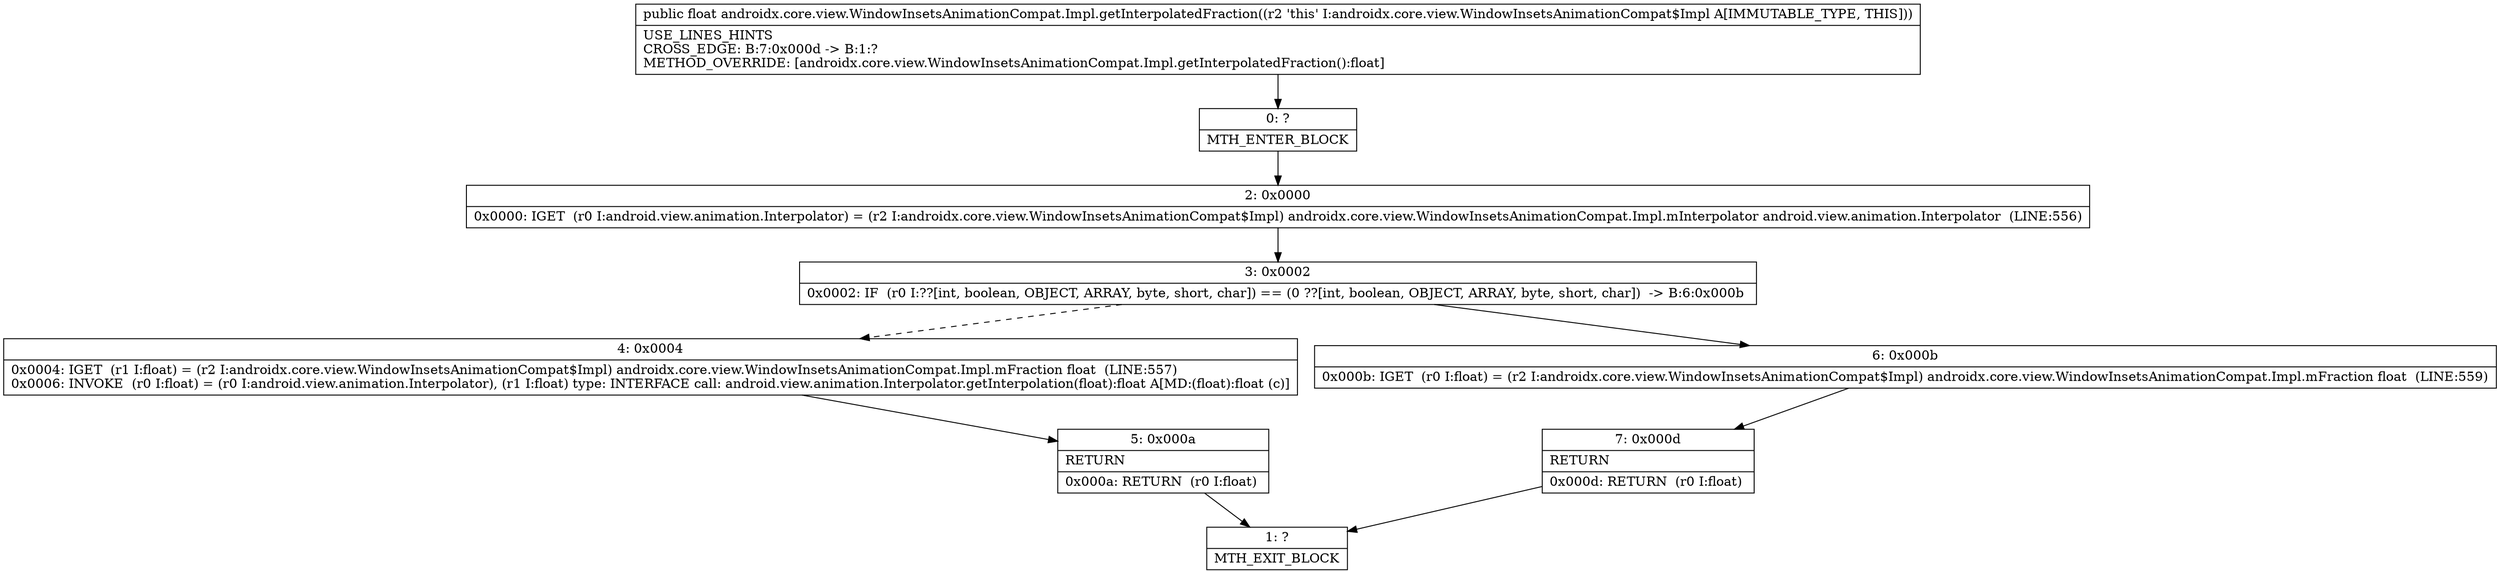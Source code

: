 digraph "CFG forandroidx.core.view.WindowInsetsAnimationCompat.Impl.getInterpolatedFraction()F" {
Node_0 [shape=record,label="{0\:\ ?|MTH_ENTER_BLOCK\l}"];
Node_2 [shape=record,label="{2\:\ 0x0000|0x0000: IGET  (r0 I:android.view.animation.Interpolator) = (r2 I:androidx.core.view.WindowInsetsAnimationCompat$Impl) androidx.core.view.WindowInsetsAnimationCompat.Impl.mInterpolator android.view.animation.Interpolator  (LINE:556)\l}"];
Node_3 [shape=record,label="{3\:\ 0x0002|0x0002: IF  (r0 I:??[int, boolean, OBJECT, ARRAY, byte, short, char]) == (0 ??[int, boolean, OBJECT, ARRAY, byte, short, char])  \-\> B:6:0x000b \l}"];
Node_4 [shape=record,label="{4\:\ 0x0004|0x0004: IGET  (r1 I:float) = (r2 I:androidx.core.view.WindowInsetsAnimationCompat$Impl) androidx.core.view.WindowInsetsAnimationCompat.Impl.mFraction float  (LINE:557)\l0x0006: INVOKE  (r0 I:float) = (r0 I:android.view.animation.Interpolator), (r1 I:float) type: INTERFACE call: android.view.animation.Interpolator.getInterpolation(float):float A[MD:(float):float (c)]\l}"];
Node_5 [shape=record,label="{5\:\ 0x000a|RETURN\l|0x000a: RETURN  (r0 I:float) \l}"];
Node_1 [shape=record,label="{1\:\ ?|MTH_EXIT_BLOCK\l}"];
Node_6 [shape=record,label="{6\:\ 0x000b|0x000b: IGET  (r0 I:float) = (r2 I:androidx.core.view.WindowInsetsAnimationCompat$Impl) androidx.core.view.WindowInsetsAnimationCompat.Impl.mFraction float  (LINE:559)\l}"];
Node_7 [shape=record,label="{7\:\ 0x000d|RETURN\l|0x000d: RETURN  (r0 I:float) \l}"];
MethodNode[shape=record,label="{public float androidx.core.view.WindowInsetsAnimationCompat.Impl.getInterpolatedFraction((r2 'this' I:androidx.core.view.WindowInsetsAnimationCompat$Impl A[IMMUTABLE_TYPE, THIS]))  | USE_LINES_HINTS\lCROSS_EDGE: B:7:0x000d \-\> B:1:?\lMETHOD_OVERRIDE: [androidx.core.view.WindowInsetsAnimationCompat.Impl.getInterpolatedFraction():float]\l}"];
MethodNode -> Node_0;Node_0 -> Node_2;
Node_2 -> Node_3;
Node_3 -> Node_4[style=dashed];
Node_3 -> Node_6;
Node_4 -> Node_5;
Node_5 -> Node_1;
Node_6 -> Node_7;
Node_7 -> Node_1;
}

